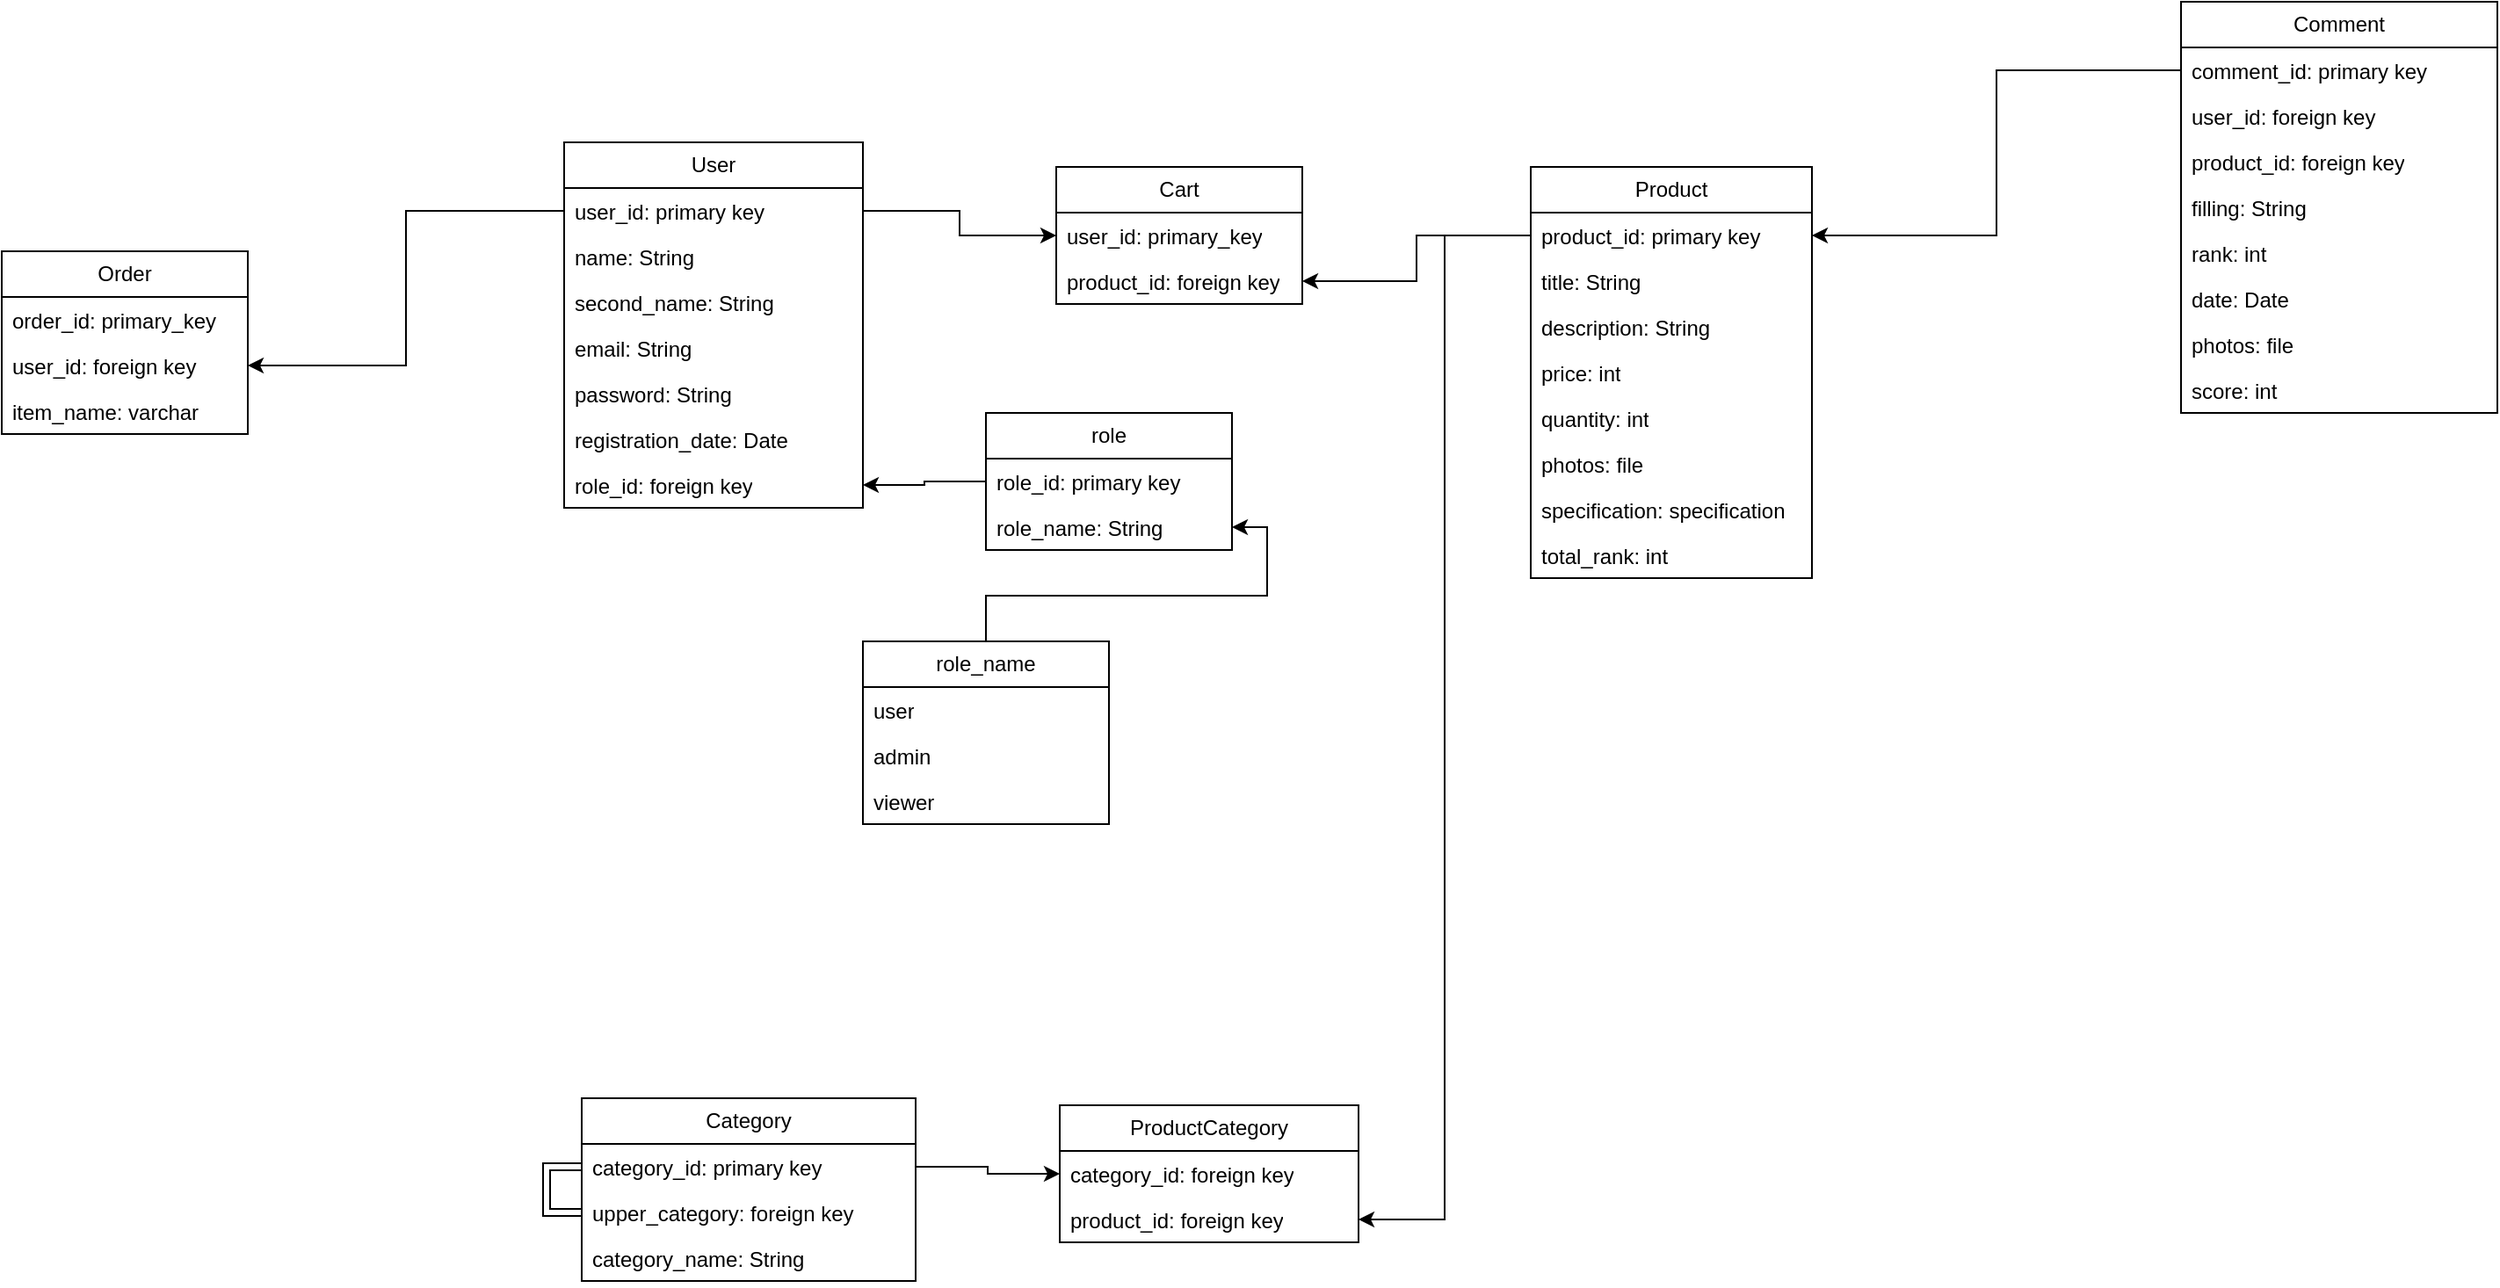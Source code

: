 <mxfile version="22.0.8" type="github" pages="2">
  <diagram name="Страница 1" id="mdDWq5kc0v009mXhgptd">
    <mxGraphModel dx="3285" dy="2102" grid="1" gridSize="10" guides="1" tooltips="1" connect="1" arrows="1" fold="1" page="1" pageScale="1" pageWidth="827" pageHeight="1169" math="0" shadow="0">
      <root>
        <mxCell id="0" />
        <mxCell id="1" parent="0" />
        <mxCell id="SV2swyY7JAZVckU8f7j4-22" value="User" style="swimlane;fontStyle=0;childLayout=stackLayout;horizontal=1;startSize=26;fillColor=none;horizontalStack=0;resizeParent=1;resizeParentMax=0;resizeLast=0;collapsible=1;marginBottom=0;whiteSpace=wrap;html=1;" parent="1" vertex="1">
          <mxGeometry x="-780" y="-1054" width="170" height="208" as="geometry" />
        </mxCell>
        <mxCell id="SV2swyY7JAZVckU8f7j4-23" value="user_id: primary key" style="text;strokeColor=none;fillColor=none;align=left;verticalAlign=top;spacingLeft=4;spacingRight=4;overflow=hidden;rotatable=0;points=[[0,0.5],[1,0.5]];portConstraint=eastwest;whiteSpace=wrap;html=1;" parent="SV2swyY7JAZVckU8f7j4-22" vertex="1">
          <mxGeometry y="26" width="170" height="26" as="geometry" />
        </mxCell>
        <mxCell id="SV2swyY7JAZVckU8f7j4-24" value="name: String" style="text;strokeColor=none;fillColor=none;align=left;verticalAlign=top;spacingLeft=4;spacingRight=4;overflow=hidden;rotatable=0;points=[[0,0.5],[1,0.5]];portConstraint=eastwest;whiteSpace=wrap;html=1;" parent="SV2swyY7JAZVckU8f7j4-22" vertex="1">
          <mxGeometry y="52" width="170" height="26" as="geometry" />
        </mxCell>
        <mxCell id="SV2swyY7JAZVckU8f7j4-25" value="second_name: String" style="text;strokeColor=none;fillColor=none;align=left;verticalAlign=top;spacingLeft=4;spacingRight=4;overflow=hidden;rotatable=0;points=[[0,0.5],[1,0.5]];portConstraint=eastwest;whiteSpace=wrap;html=1;" parent="SV2swyY7JAZVckU8f7j4-22" vertex="1">
          <mxGeometry y="78" width="170" height="26" as="geometry" />
        </mxCell>
        <mxCell id="6sji1cUPJ7FJYLwY870z-1" value="email: String" style="text;strokeColor=none;fillColor=none;align=left;verticalAlign=top;spacingLeft=4;spacingRight=4;overflow=hidden;rotatable=0;points=[[0,0.5],[1,0.5]];portConstraint=eastwest;whiteSpace=wrap;html=1;" parent="SV2swyY7JAZVckU8f7j4-22" vertex="1">
          <mxGeometry y="104" width="170" height="26" as="geometry" />
        </mxCell>
        <mxCell id="SV2swyY7JAZVckU8f7j4-28" value="password: String" style="text;strokeColor=none;fillColor=none;align=left;verticalAlign=top;spacingLeft=4;spacingRight=4;overflow=hidden;rotatable=0;points=[[0,0.5],[1,0.5]];portConstraint=eastwest;whiteSpace=wrap;html=1;" parent="SV2swyY7JAZVckU8f7j4-22" vertex="1">
          <mxGeometry y="130" width="170" height="26" as="geometry" />
        </mxCell>
        <mxCell id="SV2swyY7JAZVckU8f7j4-30" value="registration_date: Date" style="text;strokeColor=none;fillColor=none;align=left;verticalAlign=top;spacingLeft=4;spacingRight=4;overflow=hidden;rotatable=0;points=[[0,0.5],[1,0.5]];portConstraint=eastwest;whiteSpace=wrap;html=1;" parent="SV2swyY7JAZVckU8f7j4-22" vertex="1">
          <mxGeometry y="156" width="170" height="26" as="geometry" />
        </mxCell>
        <mxCell id="6sji1cUPJ7FJYLwY870z-2" value="role_id: foreign key" style="text;strokeColor=none;fillColor=none;align=left;verticalAlign=top;spacingLeft=4;spacingRight=4;overflow=hidden;rotatable=0;points=[[0,0.5],[1,0.5]];portConstraint=eastwest;whiteSpace=wrap;html=1;" parent="SV2swyY7JAZVckU8f7j4-22" vertex="1">
          <mxGeometry y="182" width="170" height="26" as="geometry" />
        </mxCell>
        <mxCell id="SV2swyY7JAZVckU8f7j4-32" value="Comment" style="swimlane;fontStyle=0;childLayout=stackLayout;horizontal=1;startSize=26;fillColor=none;horizontalStack=0;resizeParent=1;resizeParentMax=0;resizeLast=0;collapsible=1;marginBottom=0;whiteSpace=wrap;html=1;" parent="1" vertex="1">
          <mxGeometry x="140" y="-1134" width="180" height="234" as="geometry" />
        </mxCell>
        <mxCell id="SV2swyY7JAZVckU8f7j4-33" value="comment_id: primary key" style="text;strokeColor=none;fillColor=none;align=left;verticalAlign=top;spacingLeft=4;spacingRight=4;overflow=hidden;rotatable=0;points=[[0,0.5],[1,0.5]];portConstraint=eastwest;whiteSpace=wrap;html=1;" parent="SV2swyY7JAZVckU8f7j4-32" vertex="1">
          <mxGeometry y="26" width="180" height="26" as="geometry" />
        </mxCell>
        <mxCell id="SV2swyY7JAZVckU8f7j4-34" value="user_id: foreign key" style="text;strokeColor=none;fillColor=none;align=left;verticalAlign=top;spacingLeft=4;spacingRight=4;overflow=hidden;rotatable=0;points=[[0,0.5],[1,0.5]];portConstraint=eastwest;whiteSpace=wrap;html=1;" parent="SV2swyY7JAZVckU8f7j4-32" vertex="1">
          <mxGeometry y="52" width="180" height="26" as="geometry" />
        </mxCell>
        <mxCell id="6sji1cUPJ7FJYLwY870z-8" value="product_id: foreign key" style="text;strokeColor=none;fillColor=none;align=left;verticalAlign=top;spacingLeft=4;spacingRight=4;overflow=hidden;rotatable=0;points=[[0,0.5],[1,0.5]];portConstraint=eastwest;whiteSpace=wrap;html=1;" parent="SV2swyY7JAZVckU8f7j4-32" vertex="1">
          <mxGeometry y="78" width="180" height="26" as="geometry" />
        </mxCell>
        <mxCell id="SV2swyY7JAZVckU8f7j4-35" value="filling: String" style="text;strokeColor=none;fillColor=none;align=left;verticalAlign=top;spacingLeft=4;spacingRight=4;overflow=hidden;rotatable=0;points=[[0,0.5],[1,0.5]];portConstraint=eastwest;whiteSpace=wrap;html=1;" parent="SV2swyY7JAZVckU8f7j4-32" vertex="1">
          <mxGeometry y="104" width="180" height="26" as="geometry" />
        </mxCell>
        <mxCell id="SV2swyY7JAZVckU8f7j4-36" value="rank: int" style="text;strokeColor=none;fillColor=none;align=left;verticalAlign=top;spacingLeft=4;spacingRight=4;overflow=hidden;rotatable=0;points=[[0,0.5],[1,0.5]];portConstraint=eastwest;whiteSpace=wrap;html=1;" parent="SV2swyY7JAZVckU8f7j4-32" vertex="1">
          <mxGeometry y="130" width="180" height="26" as="geometry" />
        </mxCell>
        <mxCell id="SV2swyY7JAZVckU8f7j4-37" value="date: Date" style="text;strokeColor=none;fillColor=none;align=left;verticalAlign=top;spacingLeft=4;spacingRight=4;overflow=hidden;rotatable=0;points=[[0,0.5],[1,0.5]];portConstraint=eastwest;whiteSpace=wrap;html=1;" parent="SV2swyY7JAZVckU8f7j4-32" vertex="1">
          <mxGeometry y="156" width="180" height="26" as="geometry" />
        </mxCell>
        <mxCell id="SV2swyY7JAZVckU8f7j4-38" value="photos: file" style="text;strokeColor=none;fillColor=none;align=left;verticalAlign=top;spacingLeft=4;spacingRight=4;overflow=hidden;rotatable=0;points=[[0,0.5],[1,0.5]];portConstraint=eastwest;whiteSpace=wrap;html=1;" parent="SV2swyY7JAZVckU8f7j4-32" vertex="1">
          <mxGeometry y="182" width="180" height="26" as="geometry" />
        </mxCell>
        <mxCell id="SV2swyY7JAZVckU8f7j4-39" value="score: int" style="text;strokeColor=none;fillColor=none;align=left;verticalAlign=top;spacingLeft=4;spacingRight=4;overflow=hidden;rotatable=0;points=[[0,0.5],[1,0.5]];portConstraint=eastwest;whiteSpace=wrap;html=1;" parent="SV2swyY7JAZVckU8f7j4-32" vertex="1">
          <mxGeometry y="208" width="180" height="26" as="geometry" />
        </mxCell>
        <mxCell id="SV2swyY7JAZVckU8f7j4-52" value="Product" style="swimlane;fontStyle=0;childLayout=stackLayout;horizontal=1;startSize=26;fillColor=none;horizontalStack=0;resizeParent=1;resizeParentMax=0;resizeLast=0;collapsible=1;marginBottom=0;whiteSpace=wrap;html=1;" parent="1" vertex="1">
          <mxGeometry x="-230" y="-1040" width="160" height="234" as="geometry" />
        </mxCell>
        <mxCell id="SV2swyY7JAZVckU8f7j4-53" value="product_id: primary key" style="text;strokeColor=none;fillColor=none;align=left;verticalAlign=top;spacingLeft=4;spacingRight=4;overflow=hidden;rotatable=0;points=[[0,0.5],[1,0.5]];portConstraint=eastwest;whiteSpace=wrap;html=1;" parent="SV2swyY7JAZVckU8f7j4-52" vertex="1">
          <mxGeometry y="26" width="160" height="26" as="geometry" />
        </mxCell>
        <mxCell id="SV2swyY7JAZVckU8f7j4-54" value="title: String" style="text;strokeColor=none;fillColor=none;align=left;verticalAlign=top;spacingLeft=4;spacingRight=4;overflow=hidden;rotatable=0;points=[[0,0.5],[1,0.5]];portConstraint=eastwest;whiteSpace=wrap;html=1;" parent="SV2swyY7JAZVckU8f7j4-52" vertex="1">
          <mxGeometry y="52" width="160" height="26" as="geometry" />
        </mxCell>
        <mxCell id="SV2swyY7JAZVckU8f7j4-57" value="description: String&lt;br&gt;" style="text;strokeColor=none;fillColor=none;align=left;verticalAlign=top;spacingLeft=4;spacingRight=4;overflow=hidden;rotatable=0;points=[[0,0.5],[1,0.5]];portConstraint=eastwest;whiteSpace=wrap;html=1;" parent="SV2swyY7JAZVckU8f7j4-52" vertex="1">
          <mxGeometry y="78" width="160" height="26" as="geometry" />
        </mxCell>
        <mxCell id="SV2swyY7JAZVckU8f7j4-55" value="price: int" style="text;strokeColor=none;fillColor=none;align=left;verticalAlign=top;spacingLeft=4;spacingRight=4;overflow=hidden;rotatable=0;points=[[0,0.5],[1,0.5]];portConstraint=eastwest;whiteSpace=wrap;html=1;" parent="SV2swyY7JAZVckU8f7j4-52" vertex="1">
          <mxGeometry y="104" width="160" height="26" as="geometry" />
        </mxCell>
        <mxCell id="SV2swyY7JAZVckU8f7j4-56" value="quantity: int" style="text;strokeColor=none;fillColor=none;align=left;verticalAlign=top;spacingLeft=4;spacingRight=4;overflow=hidden;rotatable=0;points=[[0,0.5],[1,0.5]];portConstraint=eastwest;whiteSpace=wrap;html=1;" parent="SV2swyY7JAZVckU8f7j4-52" vertex="1">
          <mxGeometry y="130" width="160" height="26" as="geometry" />
        </mxCell>
        <mxCell id="SV2swyY7JAZVckU8f7j4-58" value="photos: file" style="text;strokeColor=none;fillColor=none;align=left;verticalAlign=top;spacingLeft=4;spacingRight=4;overflow=hidden;rotatable=0;points=[[0,0.5],[1,0.5]];portConstraint=eastwest;whiteSpace=wrap;html=1;" parent="SV2swyY7JAZVckU8f7j4-52" vertex="1">
          <mxGeometry y="156" width="160" height="26" as="geometry" />
        </mxCell>
        <mxCell id="SV2swyY7JAZVckU8f7j4-59" value="specification: specification" style="text;strokeColor=none;fillColor=none;align=left;verticalAlign=top;spacingLeft=4;spacingRight=4;overflow=hidden;rotatable=0;points=[[0,0.5],[1,0.5]];portConstraint=eastwest;whiteSpace=wrap;html=1;" parent="SV2swyY7JAZVckU8f7j4-52" vertex="1">
          <mxGeometry y="182" width="160" height="26" as="geometry" />
        </mxCell>
        <mxCell id="SV2swyY7JAZVckU8f7j4-61" value="total_rank: int" style="text;strokeColor=none;fillColor=none;align=left;verticalAlign=top;spacingLeft=4;spacingRight=4;overflow=hidden;rotatable=0;points=[[0,0.5],[1,0.5]];portConstraint=eastwest;whiteSpace=wrap;html=1;" parent="SV2swyY7JAZVckU8f7j4-52" vertex="1">
          <mxGeometry y="208" width="160" height="26" as="geometry" />
        </mxCell>
        <mxCell id="SV2swyY7JAZVckU8f7j4-64" value="Category" style="swimlane;fontStyle=0;childLayout=stackLayout;horizontal=1;startSize=26;fillColor=none;horizontalStack=0;resizeParent=1;resizeParentMax=0;resizeLast=0;collapsible=1;marginBottom=0;whiteSpace=wrap;html=1;" parent="1" vertex="1">
          <mxGeometry x="-770" y="-510" width="190" height="104" as="geometry" />
        </mxCell>
        <mxCell id="SV2swyY7JAZVckU8f7j4-65" value="category_id: primary key" style="text;strokeColor=none;fillColor=none;align=left;verticalAlign=top;spacingLeft=4;spacingRight=4;overflow=hidden;rotatable=0;points=[[0,0.5],[1,0.5]];portConstraint=eastwest;whiteSpace=wrap;html=1;" parent="SV2swyY7JAZVckU8f7j4-64" vertex="1">
          <mxGeometry y="26" width="190" height="26" as="geometry" />
        </mxCell>
        <mxCell id="8dlec8Euz61Yor5ZizQy-4" style="edgeStyle=orthogonalEdgeStyle;rounded=0;orthogonalLoop=1;jettySize=auto;html=1;entryX=0;entryY=0.5;entryDx=0;entryDy=0;shape=link;" parent="SV2swyY7JAZVckU8f7j4-64" source="6sji1cUPJ7FJYLwY870z-36" target="SV2swyY7JAZVckU8f7j4-65" edge="1">
          <mxGeometry relative="1" as="geometry" />
        </mxCell>
        <mxCell id="6sji1cUPJ7FJYLwY870z-36" value="upper_category: foreign key" style="text;strokeColor=none;fillColor=none;align=left;verticalAlign=top;spacingLeft=4;spacingRight=4;overflow=hidden;rotatable=0;points=[[0,0.5],[1,0.5]];portConstraint=eastwest;whiteSpace=wrap;html=1;" parent="SV2swyY7JAZVckU8f7j4-64" vertex="1">
          <mxGeometry y="52" width="190" height="26" as="geometry" />
        </mxCell>
        <mxCell id="SV2swyY7JAZVckU8f7j4-66" value="category_name: String" style="text;strokeColor=none;fillColor=none;align=left;verticalAlign=top;spacingLeft=4;spacingRight=4;overflow=hidden;rotatable=0;points=[[0,0.5],[1,0.5]];portConstraint=eastwest;whiteSpace=wrap;html=1;" parent="SV2swyY7JAZVckU8f7j4-64" vertex="1">
          <mxGeometry y="78" width="190" height="26" as="geometry" />
        </mxCell>
        <mxCell id="6sji1cUPJ7FJYLwY870z-3" value="Cart" style="swimlane;fontStyle=0;childLayout=stackLayout;horizontal=1;startSize=26;fillColor=none;horizontalStack=0;resizeParent=1;resizeParentMax=0;resizeLast=0;collapsible=1;marginBottom=0;whiteSpace=wrap;html=1;" parent="1" vertex="1">
          <mxGeometry x="-500" y="-1040" width="140" height="78" as="geometry" />
        </mxCell>
        <mxCell id="6sji1cUPJ7FJYLwY870z-4" value="user_id: primary_key" style="text;strokeColor=none;fillColor=none;align=left;verticalAlign=top;spacingLeft=4;spacingRight=4;overflow=hidden;rotatable=0;points=[[0,0.5],[1,0.5]];portConstraint=eastwest;whiteSpace=wrap;html=1;" parent="6sji1cUPJ7FJYLwY870z-3" vertex="1">
          <mxGeometry y="26" width="140" height="26" as="geometry" />
        </mxCell>
        <mxCell id="6sji1cUPJ7FJYLwY870z-5" value="product_id: foreign key" style="text;strokeColor=none;fillColor=none;align=left;verticalAlign=top;spacingLeft=4;spacingRight=4;overflow=hidden;rotatable=0;points=[[0,0.5],[1,0.5]];portConstraint=eastwest;whiteSpace=wrap;html=1;" parent="6sji1cUPJ7FJYLwY870z-3" vertex="1">
          <mxGeometry y="52" width="140" height="26" as="geometry" />
        </mxCell>
        <mxCell id="6sji1cUPJ7FJYLwY870z-7" style="edgeStyle=orthogonalEdgeStyle;rounded=0;orthogonalLoop=1;jettySize=auto;html=1;entryX=0;entryY=0.5;entryDx=0;entryDy=0;" parent="1" source="SV2swyY7JAZVckU8f7j4-23" target="6sji1cUPJ7FJYLwY870z-4" edge="1">
          <mxGeometry relative="1" as="geometry" />
        </mxCell>
        <mxCell id="6sji1cUPJ7FJYLwY870z-11" style="edgeStyle=orthogonalEdgeStyle;rounded=0;orthogonalLoop=1;jettySize=auto;html=1;" parent="1" source="SV2swyY7JAZVckU8f7j4-53" target="6sji1cUPJ7FJYLwY870z-5" edge="1">
          <mxGeometry relative="1" as="geometry" />
        </mxCell>
        <mxCell id="6sji1cUPJ7FJYLwY870z-13" style="edgeStyle=orthogonalEdgeStyle;rounded=0;orthogonalLoop=1;jettySize=auto;html=1;entryX=1;entryY=0.5;entryDx=0;entryDy=0;" parent="1" source="SV2swyY7JAZVckU8f7j4-33" target="SV2swyY7JAZVckU8f7j4-53" edge="1">
          <mxGeometry relative="1" as="geometry" />
        </mxCell>
        <mxCell id="6sji1cUPJ7FJYLwY870z-14" value="role" style="swimlane;fontStyle=0;childLayout=stackLayout;horizontal=1;startSize=26;fillColor=none;horizontalStack=0;resizeParent=1;resizeParentMax=0;resizeLast=0;collapsible=1;marginBottom=0;whiteSpace=wrap;html=1;" parent="1" vertex="1">
          <mxGeometry x="-540" y="-900" width="140" height="78" as="geometry" />
        </mxCell>
        <mxCell id="6sji1cUPJ7FJYLwY870z-15" value="role_id: primary key" style="text;strokeColor=none;fillColor=none;align=left;verticalAlign=top;spacingLeft=4;spacingRight=4;overflow=hidden;rotatable=0;points=[[0,0.5],[1,0.5]];portConstraint=eastwest;whiteSpace=wrap;html=1;" parent="6sji1cUPJ7FJYLwY870z-14" vertex="1">
          <mxGeometry y="26" width="140" height="26" as="geometry" />
        </mxCell>
        <mxCell id="6sji1cUPJ7FJYLwY870z-16" value="role_name: String" style="text;strokeColor=none;fillColor=none;align=left;verticalAlign=top;spacingLeft=4;spacingRight=4;overflow=hidden;rotatable=0;points=[[0,0.5],[1,0.5]];portConstraint=eastwest;whiteSpace=wrap;html=1;" parent="6sji1cUPJ7FJYLwY870z-14" vertex="1">
          <mxGeometry y="52" width="140" height="26" as="geometry" />
        </mxCell>
        <mxCell id="6sji1cUPJ7FJYLwY870z-18" value="ProductCategory" style="swimlane;fontStyle=0;childLayout=stackLayout;horizontal=1;startSize=26;fillColor=none;horizontalStack=0;resizeParent=1;resizeParentMax=0;resizeLast=0;collapsible=1;marginBottom=0;whiteSpace=wrap;html=1;" parent="1" vertex="1">
          <mxGeometry x="-498" y="-506" width="170" height="78" as="geometry" />
        </mxCell>
        <mxCell id="6sji1cUPJ7FJYLwY870z-19" value="category_id: foreign key" style="text;strokeColor=none;fillColor=none;align=left;verticalAlign=top;spacingLeft=4;spacingRight=4;overflow=hidden;rotatable=0;points=[[0,0.5],[1,0.5]];portConstraint=eastwest;whiteSpace=wrap;html=1;" parent="6sji1cUPJ7FJYLwY870z-18" vertex="1">
          <mxGeometry y="26" width="170" height="26" as="geometry" />
        </mxCell>
        <mxCell id="6sji1cUPJ7FJYLwY870z-20" value="product_id: foreign key" style="text;strokeColor=none;fillColor=none;align=left;verticalAlign=top;spacingLeft=4;spacingRight=4;overflow=hidden;rotatable=0;points=[[0,0.5],[1,0.5]];portConstraint=eastwest;whiteSpace=wrap;html=1;" parent="6sji1cUPJ7FJYLwY870z-18" vertex="1">
          <mxGeometry y="52" width="170" height="26" as="geometry" />
        </mxCell>
        <mxCell id="6sji1cUPJ7FJYLwY870z-23" style="edgeStyle=orthogonalEdgeStyle;rounded=0;orthogonalLoop=1;jettySize=auto;html=1;" parent="1" source="SV2swyY7JAZVckU8f7j4-65" target="6sji1cUPJ7FJYLwY870z-19" edge="1">
          <mxGeometry relative="1" as="geometry" />
        </mxCell>
        <mxCell id="6sji1cUPJ7FJYLwY870z-25" style="edgeStyle=orthogonalEdgeStyle;rounded=0;orthogonalLoop=1;jettySize=auto;html=1;entryX=1;entryY=0.5;entryDx=0;entryDy=0;" parent="1" source="6sji1cUPJ7FJYLwY870z-15" target="6sji1cUPJ7FJYLwY870z-2" edge="1">
          <mxGeometry relative="1" as="geometry" />
        </mxCell>
        <mxCell id="6sji1cUPJ7FJYLwY870z-26" style="edgeStyle=orthogonalEdgeStyle;rounded=0;orthogonalLoop=1;jettySize=auto;html=1;" parent="1" source="SV2swyY7JAZVckU8f7j4-53" target="6sji1cUPJ7FJYLwY870z-20" edge="1">
          <mxGeometry relative="1" as="geometry" />
        </mxCell>
        <mxCell id="6sji1cUPJ7FJYLwY870z-35" style="edgeStyle=orthogonalEdgeStyle;rounded=0;orthogonalLoop=1;jettySize=auto;html=1;entryX=1;entryY=0.5;entryDx=0;entryDy=0;" parent="1" source="6sji1cUPJ7FJYLwY870z-31" target="6sji1cUPJ7FJYLwY870z-16" edge="1">
          <mxGeometry relative="1" as="geometry" />
        </mxCell>
        <mxCell id="6sji1cUPJ7FJYLwY870z-31" value="role_name" style="swimlane;fontStyle=0;childLayout=stackLayout;horizontal=1;startSize=26;fillColor=none;horizontalStack=0;resizeParent=1;resizeParentMax=0;resizeLast=0;collapsible=1;marginBottom=0;whiteSpace=wrap;html=1;" parent="1" vertex="1">
          <mxGeometry x="-610" y="-770" width="140" height="104" as="geometry" />
        </mxCell>
        <mxCell id="6sji1cUPJ7FJYLwY870z-32" value="user" style="text;strokeColor=none;fillColor=none;align=left;verticalAlign=top;spacingLeft=4;spacingRight=4;overflow=hidden;rotatable=0;points=[[0,0.5],[1,0.5]];portConstraint=eastwest;whiteSpace=wrap;html=1;" parent="6sji1cUPJ7FJYLwY870z-31" vertex="1">
          <mxGeometry y="26" width="140" height="26" as="geometry" />
        </mxCell>
        <mxCell id="6sji1cUPJ7FJYLwY870z-33" value="admin" style="text;strokeColor=none;fillColor=none;align=left;verticalAlign=top;spacingLeft=4;spacingRight=4;overflow=hidden;rotatable=0;points=[[0,0.5],[1,0.5]];portConstraint=eastwest;whiteSpace=wrap;html=1;" parent="6sji1cUPJ7FJYLwY870z-31" vertex="1">
          <mxGeometry y="52" width="140" height="26" as="geometry" />
        </mxCell>
        <mxCell id="6sji1cUPJ7FJYLwY870z-34" value="viewer" style="text;strokeColor=none;fillColor=none;align=left;verticalAlign=top;spacingLeft=4;spacingRight=4;overflow=hidden;rotatable=0;points=[[0,0.5],[1,0.5]];portConstraint=eastwest;whiteSpace=wrap;html=1;" parent="6sji1cUPJ7FJYLwY870z-31" vertex="1">
          <mxGeometry y="78" width="140" height="26" as="geometry" />
        </mxCell>
        <mxCell id="mz4MrTOfIT2deGtQYU9t-5" value="Order" style="swimlane;fontStyle=0;childLayout=stackLayout;horizontal=1;startSize=26;fillColor=none;horizontalStack=0;resizeParent=1;resizeParentMax=0;resizeLast=0;collapsible=1;marginBottom=0;whiteSpace=wrap;html=1;" vertex="1" parent="1">
          <mxGeometry x="-1100" y="-992" width="140" height="104" as="geometry" />
        </mxCell>
        <mxCell id="mz4MrTOfIT2deGtQYU9t-6" value="order_id: primary_key" style="text;strokeColor=none;fillColor=none;align=left;verticalAlign=top;spacingLeft=4;spacingRight=4;overflow=hidden;rotatable=0;points=[[0,0.5],[1,0.5]];portConstraint=eastwest;whiteSpace=wrap;html=1;" vertex="1" parent="mz4MrTOfIT2deGtQYU9t-5">
          <mxGeometry y="26" width="140" height="26" as="geometry" />
        </mxCell>
        <mxCell id="mz4MrTOfIT2deGtQYU9t-7" value="user_id: foreign key" style="text;strokeColor=none;fillColor=none;align=left;verticalAlign=top;spacingLeft=4;spacingRight=4;overflow=hidden;rotatable=0;points=[[0,0.5],[1,0.5]];portConstraint=eastwest;whiteSpace=wrap;html=1;" vertex="1" parent="mz4MrTOfIT2deGtQYU9t-5">
          <mxGeometry y="52" width="140" height="26" as="geometry" />
        </mxCell>
        <mxCell id="mz4MrTOfIT2deGtQYU9t-8" value="item_name: varchar" style="text;strokeColor=none;fillColor=none;align=left;verticalAlign=top;spacingLeft=4;spacingRight=4;overflow=hidden;rotatable=0;points=[[0,0.5],[1,0.5]];portConstraint=eastwest;whiteSpace=wrap;html=1;" vertex="1" parent="mz4MrTOfIT2deGtQYU9t-5">
          <mxGeometry y="78" width="140" height="26" as="geometry" />
        </mxCell>
        <mxCell id="mz4MrTOfIT2deGtQYU9t-9" style="edgeStyle=orthogonalEdgeStyle;rounded=0;orthogonalLoop=1;jettySize=auto;html=1;" edge="1" parent="1" source="SV2swyY7JAZVckU8f7j4-23" target="mz4MrTOfIT2deGtQYU9t-7">
          <mxGeometry relative="1" as="geometry" />
        </mxCell>
      </root>
    </mxGraphModel>
  </diagram>
  <diagram id="v33T9zflwe49aPu7Qn3t" name="specifications">
    <mxGraphModel dx="1386" dy="793" grid="1" gridSize="10" guides="1" tooltips="1" connect="1" arrows="1" fold="1" page="1" pageScale="1" pageWidth="827" pageHeight="1169" math="0" shadow="0">
      <root>
        <mxCell id="0" />
        <mxCell id="1" parent="0" />
        <mxCell id="92FrmkEXAdc3XNOaO5Nh-1" value="Phone" style="swimlane;fontStyle=0;childLayout=stackLayout;horizontal=1;startSize=26;fillColor=none;horizontalStack=0;resizeParent=1;resizeParentMax=0;resizeLast=0;collapsible=1;marginBottom=0;whiteSpace=wrap;html=1;" vertex="1" parent="1">
          <mxGeometry x="210" y="190" width="140" height="234" as="geometry" />
        </mxCell>
        <mxCell id="92FrmkEXAdc3XNOaO5Nh-2" value="brand: String" style="text;strokeColor=none;fillColor=none;align=left;verticalAlign=top;spacingLeft=4;spacingRight=4;overflow=hidden;rotatable=0;points=[[0,0.5],[1,0.5]];portConstraint=eastwest;whiteSpace=wrap;html=1;" vertex="1" parent="92FrmkEXAdc3XNOaO5Nh-1">
          <mxGeometry y="26" width="140" height="26" as="geometry" />
        </mxCell>
        <mxCell id="92FrmkEXAdc3XNOaO5Nh-3" value="ROM: shortInt" style="text;strokeColor=none;fillColor=none;align=left;verticalAlign=top;spacingLeft=4;spacingRight=4;overflow=hidden;rotatable=0;points=[[0,0.5],[1,0.5]];portConstraint=eastwest;whiteSpace=wrap;html=1;" vertex="1" parent="92FrmkEXAdc3XNOaO5Nh-1">
          <mxGeometry y="52" width="140" height="26" as="geometry" />
        </mxCell>
        <mxCell id="92FrmkEXAdc3XNOaO5Nh-4" value="display: String" style="text;strokeColor=none;fillColor=none;align=left;verticalAlign=top;spacingLeft=4;spacingRight=4;overflow=hidden;rotatable=0;points=[[0,0.5],[1,0.5]];portConstraint=eastwest;whiteSpace=wrap;html=1;" vertex="1" parent="92FrmkEXAdc3XNOaO5Nh-1">
          <mxGeometry y="78" width="140" height="26" as="geometry" />
        </mxCell>
        <mxCell id="92FrmkEXAdc3XNOaO5Nh-5" value="CPU: String" style="text;strokeColor=none;fillColor=none;align=left;verticalAlign=top;spacingLeft=4;spacingRight=4;overflow=hidden;rotatable=0;points=[[0,0.5],[1,0.5]];portConstraint=eastwest;whiteSpace=wrap;html=1;" vertex="1" parent="92FrmkEXAdc3XNOaO5Nh-1">
          <mxGeometry y="104" width="140" height="26" as="geometry" />
        </mxCell>
        <mxCell id="92FrmkEXAdc3XNOaO5Nh-6" value="GPU: String" style="text;strokeColor=none;fillColor=none;align=left;verticalAlign=top;spacingLeft=4;spacingRight=4;overflow=hidden;rotatable=0;points=[[0,0.5],[1,0.5]];portConstraint=eastwest;whiteSpace=wrap;html=1;" vertex="1" parent="92FrmkEXAdc3XNOaO5Nh-1">
          <mxGeometry y="130" width="140" height="26" as="geometry" />
        </mxCell>
        <mxCell id="92FrmkEXAdc3XNOaO5Nh-7" value="Camera: String" style="text;strokeColor=none;fillColor=none;align=left;verticalAlign=top;spacingLeft=4;spacingRight=4;overflow=hidden;rotatable=0;points=[[0,0.5],[1,0.5]];portConstraint=eastwest;whiteSpace=wrap;html=1;" vertex="1" parent="92FrmkEXAdc3XNOaO5Nh-1">
          <mxGeometry y="156" width="140" height="26" as="geometry" />
        </mxCell>
        <mxCell id="92FrmkEXAdc3XNOaO5Nh-8" value="Color: String" style="text;strokeColor=none;fillColor=none;align=left;verticalAlign=top;spacingLeft=4;spacingRight=4;overflow=hidden;rotatable=0;points=[[0,0.5],[1,0.5]];portConstraint=eastwest;whiteSpace=wrap;html=1;" vertex="1" parent="92FrmkEXAdc3XNOaO5Nh-1">
          <mxGeometry y="182" width="140" height="26" as="geometry" />
        </mxCell>
        <mxCell id="92FrmkEXAdc3XNOaO5Nh-9" value="Accum: String" style="text;strokeColor=none;fillColor=none;align=left;verticalAlign=top;spacingLeft=4;spacingRight=4;overflow=hidden;rotatable=0;points=[[0,0.5],[1,0.5]];portConstraint=eastwest;whiteSpace=wrap;html=1;" vertex="1" parent="92FrmkEXAdc3XNOaO5Nh-1">
          <mxGeometry y="208" width="140" height="26" as="geometry" />
        </mxCell>
      </root>
    </mxGraphModel>
  </diagram>
</mxfile>
